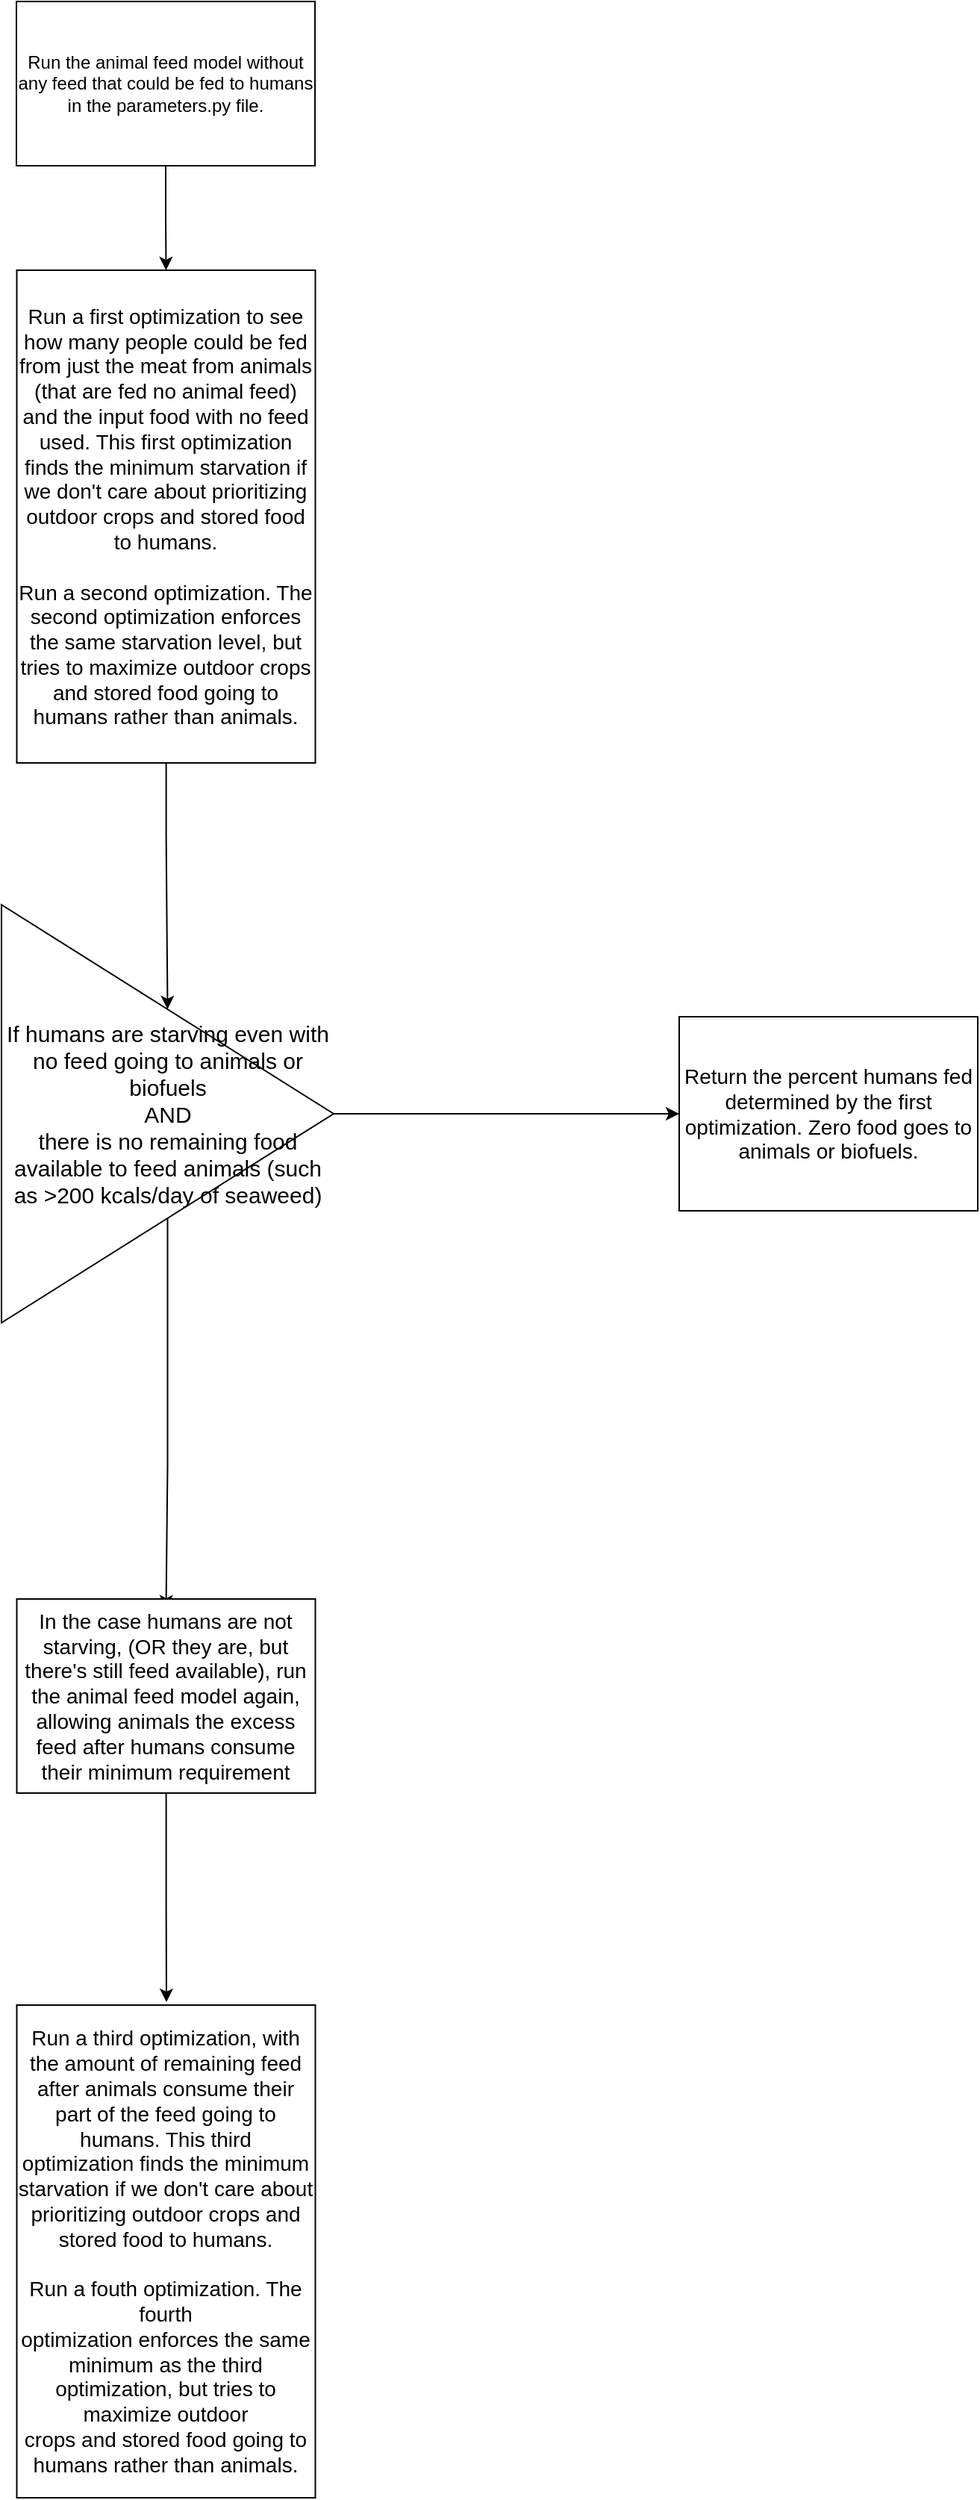 <mxfile version="22.1.1" type="github">
  <diagram name="Page-1" id="jVV0RAuZTFDPRcbFIyok">
    <mxGraphModel dx="1788" dy="940" grid="1" gridSize="10" guides="1" tooltips="1" connect="1" arrows="1" fold="1" page="1" pageScale="1" pageWidth="1654" pageHeight="2336" math="0" shadow="0">
      <root>
        <mxCell id="0" />
        <mxCell id="1" parent="0" />
        <mxCell id="iWHlyYUsSo8P8iGn-lNc-2" style="edgeStyle=orthogonalEdgeStyle;rounded=0;orthogonalLoop=1;jettySize=auto;html=1;" edge="1" parent="1" source="iWHlyYUsSo8P8iGn-lNc-1">
          <mxGeometry relative="1" as="geometry">
            <mxPoint x="1240" y="1105" as="targetPoint" />
          </mxGeometry>
        </mxCell>
        <mxCell id="iWHlyYUsSo8P8iGn-lNc-3" style="edgeStyle=orthogonalEdgeStyle;rounded=0;orthogonalLoop=1;jettySize=auto;html=1;" edge="1" parent="1" source="iWHlyYUsSo8P8iGn-lNc-1">
          <mxGeometry relative="1" as="geometry">
            <mxPoint x="896.25" y="1436.4" as="targetPoint" />
          </mxGeometry>
        </mxCell>
        <mxCell id="iWHlyYUsSo8P8iGn-lNc-1" value="&lt;font style=&quot;font-size: 15px;&quot;&gt;If humans are starving even with no feed going to animals or biofuels&lt;br&gt;AND&lt;br&gt; there is no remaining food available to feed animals (such as &amp;gt;200 kcals/day of seaweed)&lt;br&gt;&lt;/font&gt;" style="triangle;whiteSpace=wrap;html=1;" vertex="1" parent="1">
          <mxGeometry x="786" y="965" width="222.5" height="280" as="geometry" />
        </mxCell>
        <mxCell id="iWHlyYUsSo8P8iGn-lNc-4" value="&lt;font style=&quot;font-size: 14px;&quot;&gt;Return the percent humans fed determined by the first optimization. Zero food goes to animals or biofuels.&lt;/font&gt;" style="rounded=0;whiteSpace=wrap;html=1;" vertex="1" parent="1">
          <mxGeometry x="1240" y="1040" width="200" height="130" as="geometry" />
        </mxCell>
        <mxCell id="iWHlyYUsSo8P8iGn-lNc-7" value="" style="edgeStyle=orthogonalEdgeStyle;rounded=0;orthogonalLoop=1;jettySize=auto;html=1;" edge="1" parent="1" source="iWHlyYUsSo8P8iGn-lNc-5">
          <mxGeometry relative="1" as="geometry">
            <mxPoint x="896.5" y="1700" as="targetPoint" />
          </mxGeometry>
        </mxCell>
        <mxCell id="iWHlyYUsSo8P8iGn-lNc-5" value="&lt;font style=&quot;font-size: 14px;&quot;&gt;In the case humans are not starving, (OR they are, but there&#39;s still feed available), run the animal feed model again, allowing animals the excess feed after humans consume their minimum requirement&lt;/font&gt;" style="rounded=0;whiteSpace=wrap;html=1;" vertex="1" parent="1">
          <mxGeometry x="796.25" y="1430" width="200" height="130" as="geometry" />
        </mxCell>
        <mxCell id="iWHlyYUsSo8P8iGn-lNc-13" style="edgeStyle=orthogonalEdgeStyle;rounded=0;orthogonalLoop=1;jettySize=auto;html=1;" edge="1" parent="1" source="iWHlyYUsSo8P8iGn-lNc-12" target="iWHlyYUsSo8P8iGn-lNc-1">
          <mxGeometry relative="1" as="geometry" />
        </mxCell>
        <mxCell id="iWHlyYUsSo8P8iGn-lNc-12" value="&lt;font style=&quot;font-size: 14px;&quot;&gt;Run a first optimization to see how many people could be fed from just the meat from animals (that are fed no animal feed) and the input food with no feed used. This first optimization finds the minimum starvation if we don&#39;t care about prioritizing outdoor crops and stored food to humans. &lt;br&gt;&lt;br&gt;Run a second optimization. The second optimization enforces the same starvation level, but tries to maximize outdoor crops and stored food going to humans rather than animals.&lt;/font&gt;" style="rounded=0;whiteSpace=wrap;html=1;" vertex="1" parent="1">
          <mxGeometry x="796.25" y="540" width="200" height="330" as="geometry" />
        </mxCell>
        <mxCell id="iWHlyYUsSo8P8iGn-lNc-14" value="&lt;font style=&quot;font-size: 14px;&quot;&gt;Run a third optimization, with the amount of remaining feed &lt;br&gt;after animals consume their part of the feed going to humans. This third&lt;br&gt; optimization finds the minimum starvation if we don&#39;t care about &lt;br&gt;prioritizing outdoor crops and stored food to humans. &lt;br&gt;&lt;br&gt;Run a fouth optimization. The fourth &lt;br&gt;optimization enforces the same minimum as the third optimization, but tries to maximize outdoor &lt;br&gt;crops and stored food going to humans rather than animals.&lt;/font&gt;" style="rounded=0;whiteSpace=wrap;html=1;" vertex="1" parent="1">
          <mxGeometry x="796.25" y="1702" width="200" height="330" as="geometry" />
        </mxCell>
        <mxCell id="iWHlyYUsSo8P8iGn-lNc-16" style="edgeStyle=orthogonalEdgeStyle;rounded=0;orthogonalLoop=1;jettySize=auto;html=1;entryX=0.5;entryY=0;entryDx=0;entryDy=0;" edge="1" parent="1" source="iWHlyYUsSo8P8iGn-lNc-15" target="iWHlyYUsSo8P8iGn-lNc-12">
          <mxGeometry relative="1" as="geometry" />
        </mxCell>
        <mxCell id="iWHlyYUsSo8P8iGn-lNc-15" value="Run the animal feed model without any feed that could be fed to humans in the parameters.py file." style="rounded=0;whiteSpace=wrap;html=1;" vertex="1" parent="1">
          <mxGeometry x="796" y="360" width="200" height="110" as="geometry" />
        </mxCell>
      </root>
    </mxGraphModel>
  </diagram>
</mxfile>
